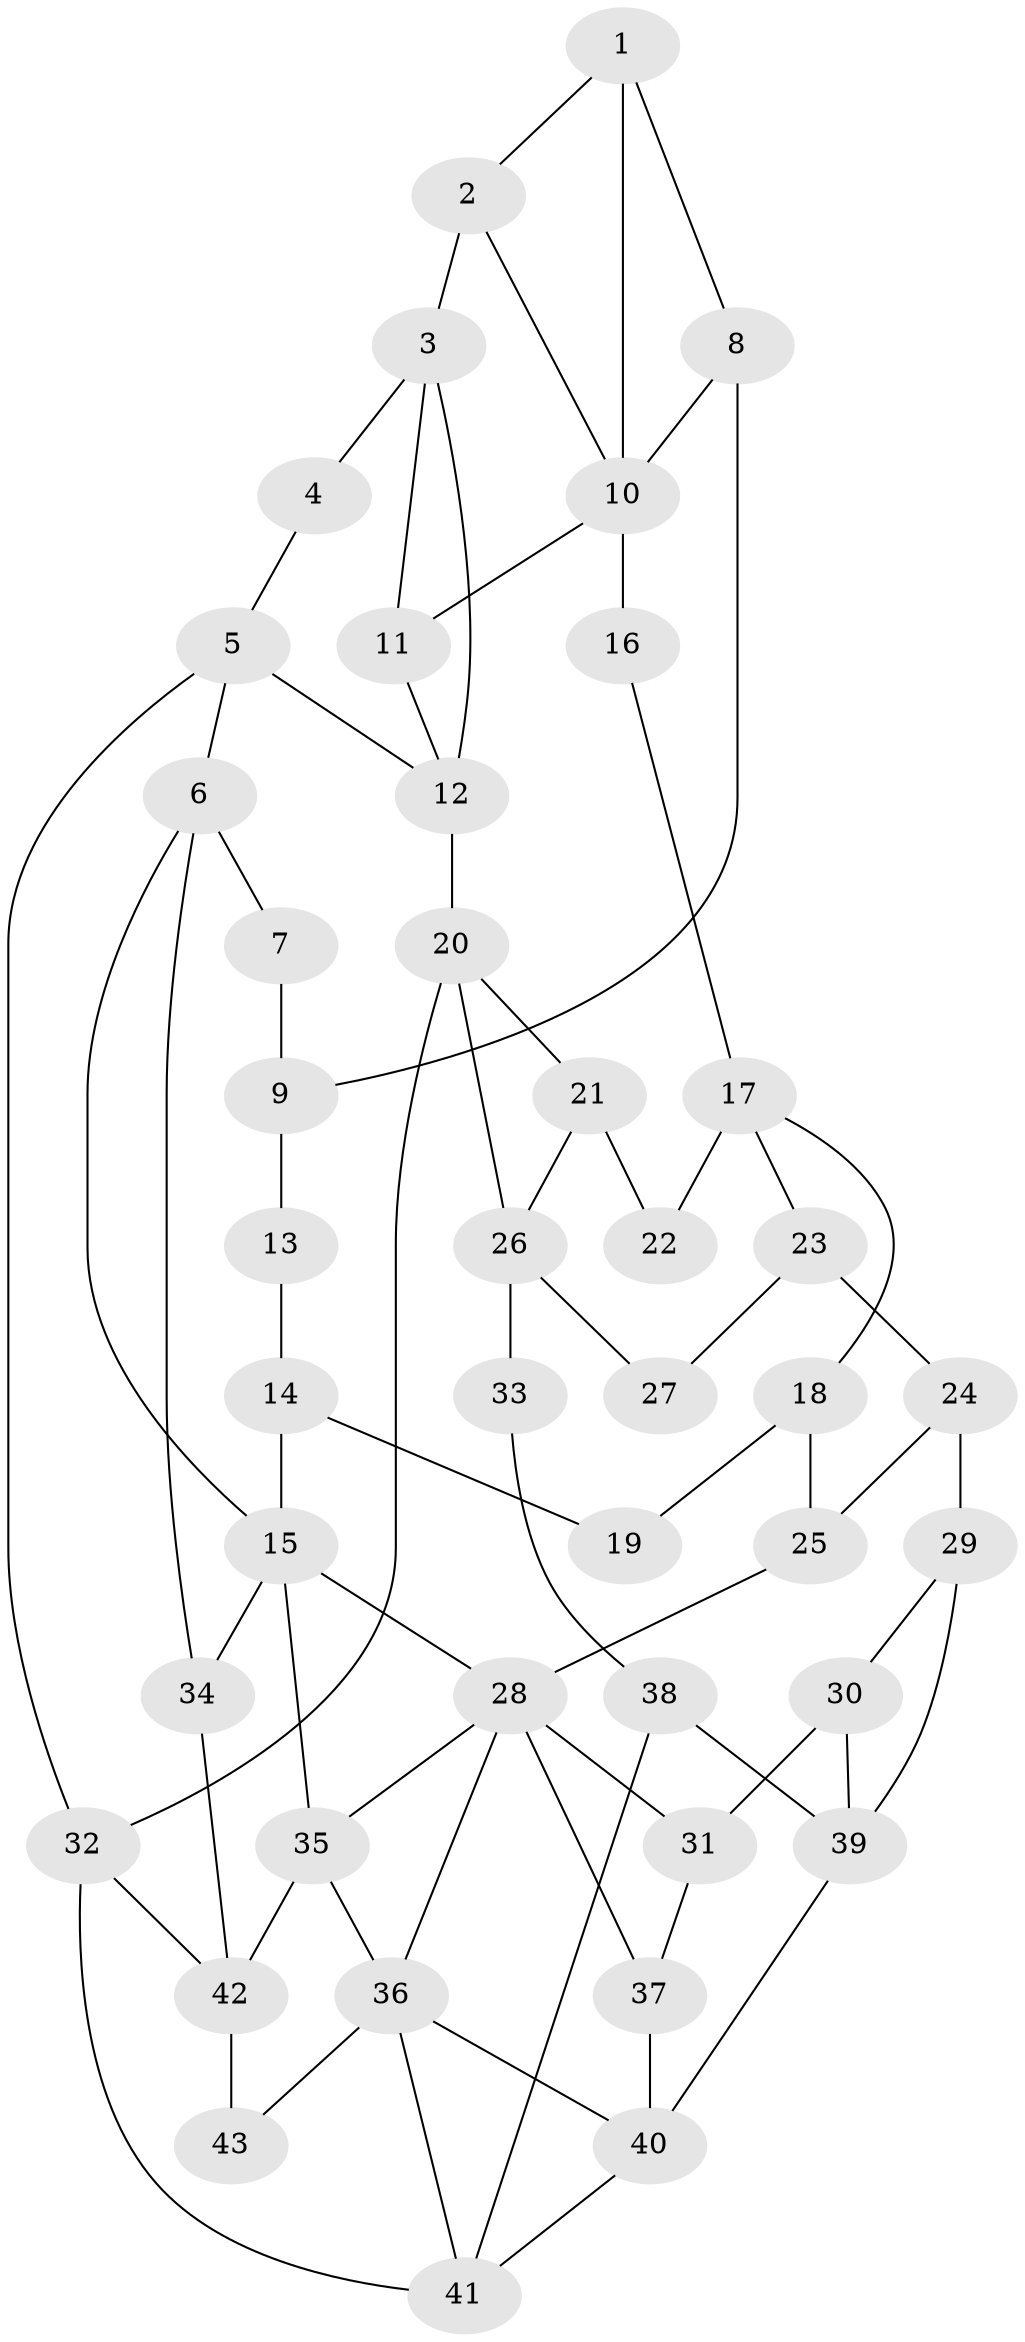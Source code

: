 // original degree distribution, {3: 0.023529411764705882, 4: 0.27058823529411763, 5: 0.47058823529411764, 6: 0.23529411764705882}
// Generated by graph-tools (version 1.1) at 2025/38/03/09/25 02:38:54]
// undirected, 43 vertices, 71 edges
graph export_dot {
graph [start="1"]
  node [color=gray90,style=filled];
  1;
  2;
  3;
  4;
  5;
  6;
  7;
  8;
  9;
  10;
  11;
  12;
  13;
  14;
  15;
  16;
  17;
  18;
  19;
  20;
  21;
  22;
  23;
  24;
  25;
  26;
  27;
  28;
  29;
  30;
  31;
  32;
  33;
  34;
  35;
  36;
  37;
  38;
  39;
  40;
  41;
  42;
  43;
  1 -- 2 [weight=1.0];
  1 -- 8 [weight=1.0];
  1 -- 10 [weight=1.0];
  2 -- 3 [weight=2.0];
  2 -- 10 [weight=1.0];
  3 -- 4 [weight=2.0];
  3 -- 11 [weight=1.0];
  3 -- 12 [weight=1.0];
  4 -- 5 [weight=1.0];
  5 -- 6 [weight=1.0];
  5 -- 12 [weight=1.0];
  5 -- 32 [weight=1.0];
  6 -- 7 [weight=1.0];
  6 -- 15 [weight=1.0];
  6 -- 34 [weight=1.0];
  7 -- 9 [weight=1.0];
  8 -- 9 [weight=1.0];
  8 -- 10 [weight=1.0];
  9 -- 13 [weight=1.0];
  10 -- 11 [weight=1.0];
  10 -- 16 [weight=2.0];
  11 -- 12 [weight=1.0];
  12 -- 20 [weight=2.0];
  13 -- 14 [weight=2.0];
  14 -- 15 [weight=2.0];
  14 -- 19 [weight=2.0];
  15 -- 28 [weight=1.0];
  15 -- 34 [weight=1.0];
  15 -- 35 [weight=1.0];
  16 -- 17 [weight=2.0];
  17 -- 18 [weight=1.0];
  17 -- 22 [weight=2.0];
  17 -- 23 [weight=1.0];
  18 -- 19 [weight=1.0];
  18 -- 25 [weight=1.0];
  20 -- 21 [weight=1.0];
  20 -- 26 [weight=1.0];
  20 -- 32 [weight=1.0];
  21 -- 22 [weight=1.0];
  21 -- 26 [weight=1.0];
  23 -- 24 [weight=1.0];
  23 -- 27 [weight=1.0];
  24 -- 25 [weight=1.0];
  24 -- 29 [weight=1.0];
  25 -- 28 [weight=1.0];
  26 -- 27 [weight=2.0];
  26 -- 33 [weight=2.0];
  28 -- 31 [weight=1.0];
  28 -- 35 [weight=1.0];
  28 -- 36 [weight=1.0];
  28 -- 37 [weight=1.0];
  29 -- 30 [weight=1.0];
  29 -- 39 [weight=1.0];
  30 -- 31 [weight=1.0];
  30 -- 39 [weight=1.0];
  31 -- 37 [weight=1.0];
  32 -- 41 [weight=1.0];
  32 -- 42 [weight=1.0];
  33 -- 38 [weight=1.0];
  34 -- 42 [weight=2.0];
  35 -- 36 [weight=1.0];
  35 -- 42 [weight=2.0];
  36 -- 40 [weight=1.0];
  36 -- 41 [weight=1.0];
  36 -- 43 [weight=1.0];
  37 -- 40 [weight=2.0];
  38 -- 39 [weight=1.0];
  38 -- 41 [weight=1.0];
  39 -- 40 [weight=2.0];
  40 -- 41 [weight=1.0];
  42 -- 43 [weight=2.0];
}
